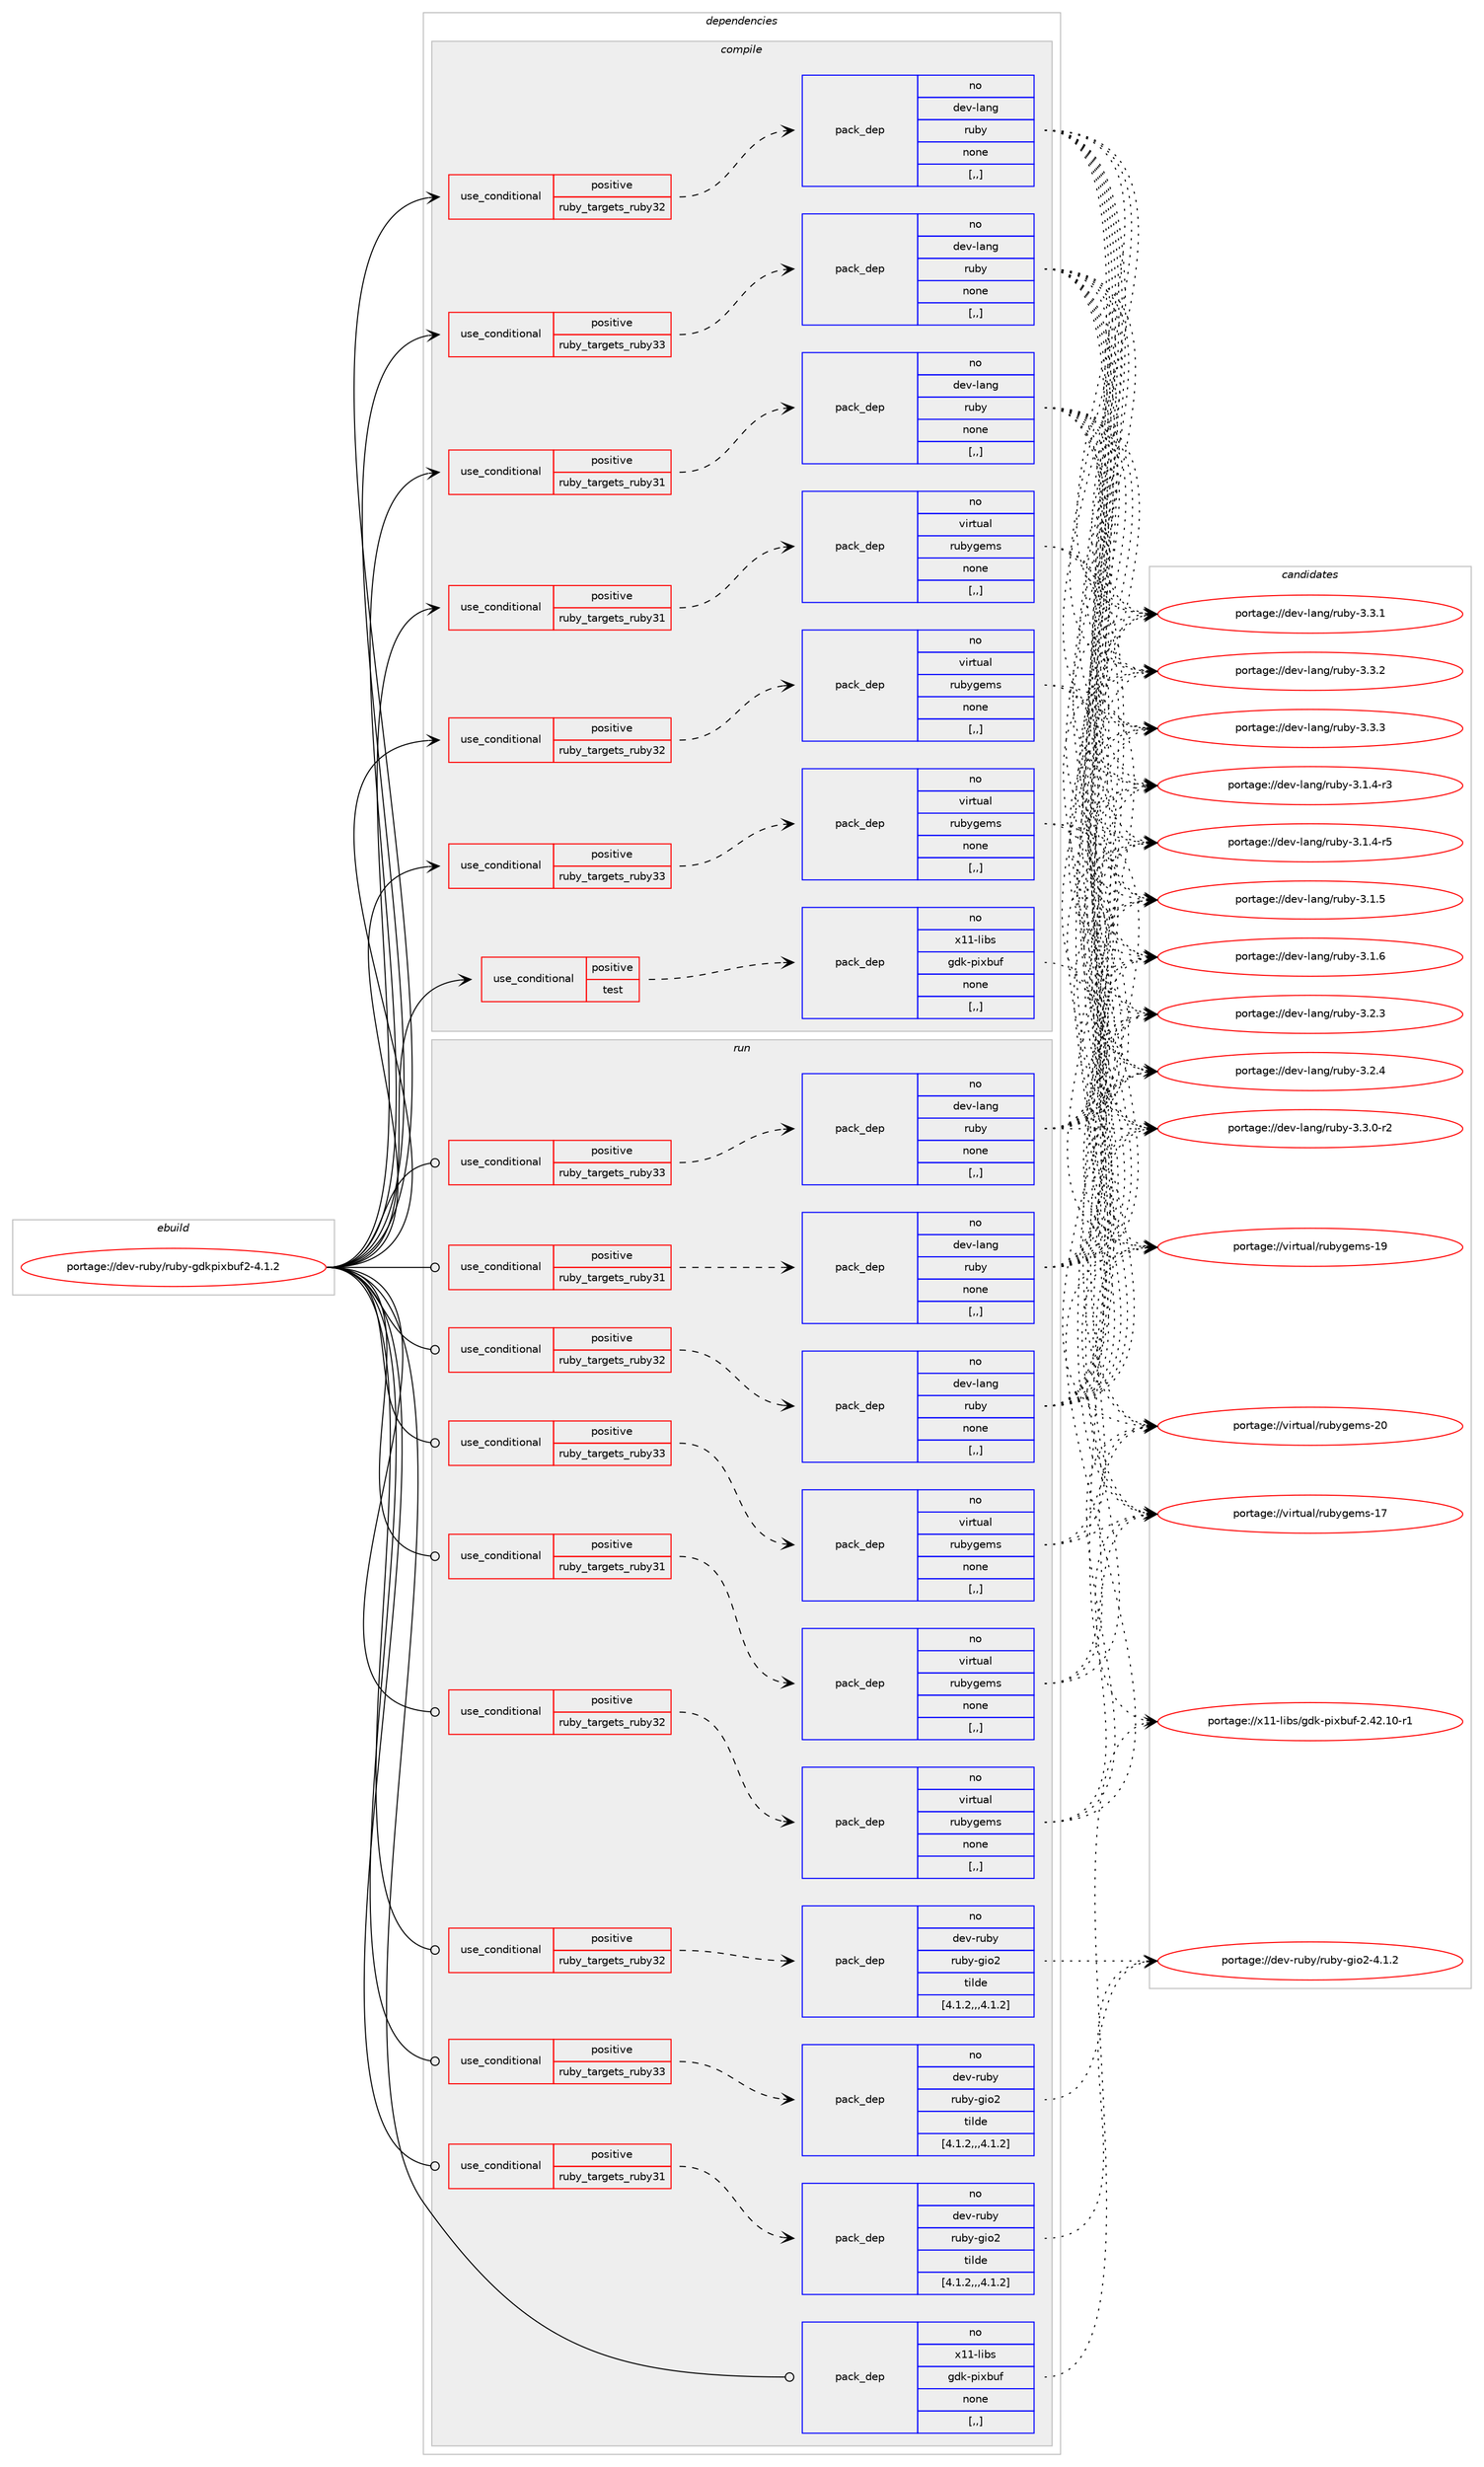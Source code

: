 digraph prolog {

# *************
# Graph options
# *************

newrank=true;
concentrate=true;
compound=true;
graph [rankdir=LR,fontname=Helvetica,fontsize=10,ranksep=1.5];#, ranksep=2.5, nodesep=0.2];
edge  [arrowhead=vee];
node  [fontname=Helvetica,fontsize=10];

# **********
# The ebuild
# **********

subgraph cluster_leftcol {
color=gray;
rank=same;
label=<<i>ebuild</i>>;
id [label="portage://dev-ruby/ruby-gdkpixbuf2-4.1.2", color=red, width=4, href="../dev-ruby/ruby-gdkpixbuf2-4.1.2.svg"];
}

# ****************
# The dependencies
# ****************

subgraph cluster_midcol {
color=gray;
label=<<i>dependencies</i>>;
subgraph cluster_compile {
fillcolor="#eeeeee";
style=filled;
label=<<i>compile</i>>;
subgraph cond53973 {
dependency196358 [label=<<TABLE BORDER="0" CELLBORDER="1" CELLSPACING="0" CELLPADDING="4"><TR><TD ROWSPAN="3" CELLPADDING="10">use_conditional</TD></TR><TR><TD>positive</TD></TR><TR><TD>ruby_targets_ruby31</TD></TR></TABLE>>, shape=none, color=red];
subgraph pack141018 {
dependency196359 [label=<<TABLE BORDER="0" CELLBORDER="1" CELLSPACING="0" CELLPADDING="4" WIDTH="220"><TR><TD ROWSPAN="6" CELLPADDING="30">pack_dep</TD></TR><TR><TD WIDTH="110">no</TD></TR><TR><TD>dev-lang</TD></TR><TR><TD>ruby</TD></TR><TR><TD>none</TD></TR><TR><TD>[,,]</TD></TR></TABLE>>, shape=none, color=blue];
}
dependency196358:e -> dependency196359:w [weight=20,style="dashed",arrowhead="vee"];
}
id:e -> dependency196358:w [weight=20,style="solid",arrowhead="vee"];
subgraph cond53974 {
dependency196360 [label=<<TABLE BORDER="0" CELLBORDER="1" CELLSPACING="0" CELLPADDING="4"><TR><TD ROWSPAN="3" CELLPADDING="10">use_conditional</TD></TR><TR><TD>positive</TD></TR><TR><TD>ruby_targets_ruby31</TD></TR></TABLE>>, shape=none, color=red];
subgraph pack141019 {
dependency196361 [label=<<TABLE BORDER="0" CELLBORDER="1" CELLSPACING="0" CELLPADDING="4" WIDTH="220"><TR><TD ROWSPAN="6" CELLPADDING="30">pack_dep</TD></TR><TR><TD WIDTH="110">no</TD></TR><TR><TD>virtual</TD></TR><TR><TD>rubygems</TD></TR><TR><TD>none</TD></TR><TR><TD>[,,]</TD></TR></TABLE>>, shape=none, color=blue];
}
dependency196360:e -> dependency196361:w [weight=20,style="dashed",arrowhead="vee"];
}
id:e -> dependency196360:w [weight=20,style="solid",arrowhead="vee"];
subgraph cond53975 {
dependency196362 [label=<<TABLE BORDER="0" CELLBORDER="1" CELLSPACING="0" CELLPADDING="4"><TR><TD ROWSPAN="3" CELLPADDING="10">use_conditional</TD></TR><TR><TD>positive</TD></TR><TR><TD>ruby_targets_ruby32</TD></TR></TABLE>>, shape=none, color=red];
subgraph pack141020 {
dependency196363 [label=<<TABLE BORDER="0" CELLBORDER="1" CELLSPACING="0" CELLPADDING="4" WIDTH="220"><TR><TD ROWSPAN="6" CELLPADDING="30">pack_dep</TD></TR><TR><TD WIDTH="110">no</TD></TR><TR><TD>dev-lang</TD></TR><TR><TD>ruby</TD></TR><TR><TD>none</TD></TR><TR><TD>[,,]</TD></TR></TABLE>>, shape=none, color=blue];
}
dependency196362:e -> dependency196363:w [weight=20,style="dashed",arrowhead="vee"];
}
id:e -> dependency196362:w [weight=20,style="solid",arrowhead="vee"];
subgraph cond53976 {
dependency196364 [label=<<TABLE BORDER="0" CELLBORDER="1" CELLSPACING="0" CELLPADDING="4"><TR><TD ROWSPAN="3" CELLPADDING="10">use_conditional</TD></TR><TR><TD>positive</TD></TR><TR><TD>ruby_targets_ruby32</TD></TR></TABLE>>, shape=none, color=red];
subgraph pack141021 {
dependency196365 [label=<<TABLE BORDER="0" CELLBORDER="1" CELLSPACING="0" CELLPADDING="4" WIDTH="220"><TR><TD ROWSPAN="6" CELLPADDING="30">pack_dep</TD></TR><TR><TD WIDTH="110">no</TD></TR><TR><TD>virtual</TD></TR><TR><TD>rubygems</TD></TR><TR><TD>none</TD></TR><TR><TD>[,,]</TD></TR></TABLE>>, shape=none, color=blue];
}
dependency196364:e -> dependency196365:w [weight=20,style="dashed",arrowhead="vee"];
}
id:e -> dependency196364:w [weight=20,style="solid",arrowhead="vee"];
subgraph cond53977 {
dependency196366 [label=<<TABLE BORDER="0" CELLBORDER="1" CELLSPACING="0" CELLPADDING="4"><TR><TD ROWSPAN="3" CELLPADDING="10">use_conditional</TD></TR><TR><TD>positive</TD></TR><TR><TD>ruby_targets_ruby33</TD></TR></TABLE>>, shape=none, color=red];
subgraph pack141022 {
dependency196367 [label=<<TABLE BORDER="0" CELLBORDER="1" CELLSPACING="0" CELLPADDING="4" WIDTH="220"><TR><TD ROWSPAN="6" CELLPADDING="30">pack_dep</TD></TR><TR><TD WIDTH="110">no</TD></TR><TR><TD>dev-lang</TD></TR><TR><TD>ruby</TD></TR><TR><TD>none</TD></TR><TR><TD>[,,]</TD></TR></TABLE>>, shape=none, color=blue];
}
dependency196366:e -> dependency196367:w [weight=20,style="dashed",arrowhead="vee"];
}
id:e -> dependency196366:w [weight=20,style="solid",arrowhead="vee"];
subgraph cond53978 {
dependency196368 [label=<<TABLE BORDER="0" CELLBORDER="1" CELLSPACING="0" CELLPADDING="4"><TR><TD ROWSPAN="3" CELLPADDING="10">use_conditional</TD></TR><TR><TD>positive</TD></TR><TR><TD>ruby_targets_ruby33</TD></TR></TABLE>>, shape=none, color=red];
subgraph pack141023 {
dependency196369 [label=<<TABLE BORDER="0" CELLBORDER="1" CELLSPACING="0" CELLPADDING="4" WIDTH="220"><TR><TD ROWSPAN="6" CELLPADDING="30">pack_dep</TD></TR><TR><TD WIDTH="110">no</TD></TR><TR><TD>virtual</TD></TR><TR><TD>rubygems</TD></TR><TR><TD>none</TD></TR><TR><TD>[,,]</TD></TR></TABLE>>, shape=none, color=blue];
}
dependency196368:e -> dependency196369:w [weight=20,style="dashed",arrowhead="vee"];
}
id:e -> dependency196368:w [weight=20,style="solid",arrowhead="vee"];
subgraph cond53979 {
dependency196370 [label=<<TABLE BORDER="0" CELLBORDER="1" CELLSPACING="0" CELLPADDING="4"><TR><TD ROWSPAN="3" CELLPADDING="10">use_conditional</TD></TR><TR><TD>positive</TD></TR><TR><TD>test</TD></TR></TABLE>>, shape=none, color=red];
subgraph pack141024 {
dependency196371 [label=<<TABLE BORDER="0" CELLBORDER="1" CELLSPACING="0" CELLPADDING="4" WIDTH="220"><TR><TD ROWSPAN="6" CELLPADDING="30">pack_dep</TD></TR><TR><TD WIDTH="110">no</TD></TR><TR><TD>x11-libs</TD></TR><TR><TD>gdk-pixbuf</TD></TR><TR><TD>none</TD></TR><TR><TD>[,,]</TD></TR></TABLE>>, shape=none, color=blue];
}
dependency196370:e -> dependency196371:w [weight=20,style="dashed",arrowhead="vee"];
}
id:e -> dependency196370:w [weight=20,style="solid",arrowhead="vee"];
}
subgraph cluster_compileandrun {
fillcolor="#eeeeee";
style=filled;
label=<<i>compile and run</i>>;
}
subgraph cluster_run {
fillcolor="#eeeeee";
style=filled;
label=<<i>run</i>>;
subgraph cond53980 {
dependency196372 [label=<<TABLE BORDER="0" CELLBORDER="1" CELLSPACING="0" CELLPADDING="4"><TR><TD ROWSPAN="3" CELLPADDING="10">use_conditional</TD></TR><TR><TD>positive</TD></TR><TR><TD>ruby_targets_ruby31</TD></TR></TABLE>>, shape=none, color=red];
subgraph pack141025 {
dependency196373 [label=<<TABLE BORDER="0" CELLBORDER="1" CELLSPACING="0" CELLPADDING="4" WIDTH="220"><TR><TD ROWSPAN="6" CELLPADDING="30">pack_dep</TD></TR><TR><TD WIDTH="110">no</TD></TR><TR><TD>dev-lang</TD></TR><TR><TD>ruby</TD></TR><TR><TD>none</TD></TR><TR><TD>[,,]</TD></TR></TABLE>>, shape=none, color=blue];
}
dependency196372:e -> dependency196373:w [weight=20,style="dashed",arrowhead="vee"];
}
id:e -> dependency196372:w [weight=20,style="solid",arrowhead="odot"];
subgraph cond53981 {
dependency196374 [label=<<TABLE BORDER="0" CELLBORDER="1" CELLSPACING="0" CELLPADDING="4"><TR><TD ROWSPAN="3" CELLPADDING="10">use_conditional</TD></TR><TR><TD>positive</TD></TR><TR><TD>ruby_targets_ruby31</TD></TR></TABLE>>, shape=none, color=red];
subgraph pack141026 {
dependency196375 [label=<<TABLE BORDER="0" CELLBORDER="1" CELLSPACING="0" CELLPADDING="4" WIDTH="220"><TR><TD ROWSPAN="6" CELLPADDING="30">pack_dep</TD></TR><TR><TD WIDTH="110">no</TD></TR><TR><TD>dev-ruby</TD></TR><TR><TD>ruby-gio2</TD></TR><TR><TD>tilde</TD></TR><TR><TD>[4.1.2,,,4.1.2]</TD></TR></TABLE>>, shape=none, color=blue];
}
dependency196374:e -> dependency196375:w [weight=20,style="dashed",arrowhead="vee"];
}
id:e -> dependency196374:w [weight=20,style="solid",arrowhead="odot"];
subgraph cond53982 {
dependency196376 [label=<<TABLE BORDER="0" CELLBORDER="1" CELLSPACING="0" CELLPADDING="4"><TR><TD ROWSPAN="3" CELLPADDING="10">use_conditional</TD></TR><TR><TD>positive</TD></TR><TR><TD>ruby_targets_ruby31</TD></TR></TABLE>>, shape=none, color=red];
subgraph pack141027 {
dependency196377 [label=<<TABLE BORDER="0" CELLBORDER="1" CELLSPACING="0" CELLPADDING="4" WIDTH="220"><TR><TD ROWSPAN="6" CELLPADDING="30">pack_dep</TD></TR><TR><TD WIDTH="110">no</TD></TR><TR><TD>virtual</TD></TR><TR><TD>rubygems</TD></TR><TR><TD>none</TD></TR><TR><TD>[,,]</TD></TR></TABLE>>, shape=none, color=blue];
}
dependency196376:e -> dependency196377:w [weight=20,style="dashed",arrowhead="vee"];
}
id:e -> dependency196376:w [weight=20,style="solid",arrowhead="odot"];
subgraph cond53983 {
dependency196378 [label=<<TABLE BORDER="0" CELLBORDER="1" CELLSPACING="0" CELLPADDING="4"><TR><TD ROWSPAN="3" CELLPADDING="10">use_conditional</TD></TR><TR><TD>positive</TD></TR><TR><TD>ruby_targets_ruby32</TD></TR></TABLE>>, shape=none, color=red];
subgraph pack141028 {
dependency196379 [label=<<TABLE BORDER="0" CELLBORDER="1" CELLSPACING="0" CELLPADDING="4" WIDTH="220"><TR><TD ROWSPAN="6" CELLPADDING="30">pack_dep</TD></TR><TR><TD WIDTH="110">no</TD></TR><TR><TD>dev-lang</TD></TR><TR><TD>ruby</TD></TR><TR><TD>none</TD></TR><TR><TD>[,,]</TD></TR></TABLE>>, shape=none, color=blue];
}
dependency196378:e -> dependency196379:w [weight=20,style="dashed",arrowhead="vee"];
}
id:e -> dependency196378:w [weight=20,style="solid",arrowhead="odot"];
subgraph cond53984 {
dependency196380 [label=<<TABLE BORDER="0" CELLBORDER="1" CELLSPACING="0" CELLPADDING="4"><TR><TD ROWSPAN="3" CELLPADDING="10">use_conditional</TD></TR><TR><TD>positive</TD></TR><TR><TD>ruby_targets_ruby32</TD></TR></TABLE>>, shape=none, color=red];
subgraph pack141029 {
dependency196381 [label=<<TABLE BORDER="0" CELLBORDER="1" CELLSPACING="0" CELLPADDING="4" WIDTH="220"><TR><TD ROWSPAN="6" CELLPADDING="30">pack_dep</TD></TR><TR><TD WIDTH="110">no</TD></TR><TR><TD>dev-ruby</TD></TR><TR><TD>ruby-gio2</TD></TR><TR><TD>tilde</TD></TR><TR><TD>[4.1.2,,,4.1.2]</TD></TR></TABLE>>, shape=none, color=blue];
}
dependency196380:e -> dependency196381:w [weight=20,style="dashed",arrowhead="vee"];
}
id:e -> dependency196380:w [weight=20,style="solid",arrowhead="odot"];
subgraph cond53985 {
dependency196382 [label=<<TABLE BORDER="0" CELLBORDER="1" CELLSPACING="0" CELLPADDING="4"><TR><TD ROWSPAN="3" CELLPADDING="10">use_conditional</TD></TR><TR><TD>positive</TD></TR><TR><TD>ruby_targets_ruby32</TD></TR></TABLE>>, shape=none, color=red];
subgraph pack141030 {
dependency196383 [label=<<TABLE BORDER="0" CELLBORDER="1" CELLSPACING="0" CELLPADDING="4" WIDTH="220"><TR><TD ROWSPAN="6" CELLPADDING="30">pack_dep</TD></TR><TR><TD WIDTH="110">no</TD></TR><TR><TD>virtual</TD></TR><TR><TD>rubygems</TD></TR><TR><TD>none</TD></TR><TR><TD>[,,]</TD></TR></TABLE>>, shape=none, color=blue];
}
dependency196382:e -> dependency196383:w [weight=20,style="dashed",arrowhead="vee"];
}
id:e -> dependency196382:w [weight=20,style="solid",arrowhead="odot"];
subgraph cond53986 {
dependency196384 [label=<<TABLE BORDER="0" CELLBORDER="1" CELLSPACING="0" CELLPADDING="4"><TR><TD ROWSPAN="3" CELLPADDING="10">use_conditional</TD></TR><TR><TD>positive</TD></TR><TR><TD>ruby_targets_ruby33</TD></TR></TABLE>>, shape=none, color=red];
subgraph pack141031 {
dependency196385 [label=<<TABLE BORDER="0" CELLBORDER="1" CELLSPACING="0" CELLPADDING="4" WIDTH="220"><TR><TD ROWSPAN="6" CELLPADDING="30">pack_dep</TD></TR><TR><TD WIDTH="110">no</TD></TR><TR><TD>dev-lang</TD></TR><TR><TD>ruby</TD></TR><TR><TD>none</TD></TR><TR><TD>[,,]</TD></TR></TABLE>>, shape=none, color=blue];
}
dependency196384:e -> dependency196385:w [weight=20,style="dashed",arrowhead="vee"];
}
id:e -> dependency196384:w [weight=20,style="solid",arrowhead="odot"];
subgraph cond53987 {
dependency196386 [label=<<TABLE BORDER="0" CELLBORDER="1" CELLSPACING="0" CELLPADDING="4"><TR><TD ROWSPAN="3" CELLPADDING="10">use_conditional</TD></TR><TR><TD>positive</TD></TR><TR><TD>ruby_targets_ruby33</TD></TR></TABLE>>, shape=none, color=red];
subgraph pack141032 {
dependency196387 [label=<<TABLE BORDER="0" CELLBORDER="1" CELLSPACING="0" CELLPADDING="4" WIDTH="220"><TR><TD ROWSPAN="6" CELLPADDING="30">pack_dep</TD></TR><TR><TD WIDTH="110">no</TD></TR><TR><TD>dev-ruby</TD></TR><TR><TD>ruby-gio2</TD></TR><TR><TD>tilde</TD></TR><TR><TD>[4.1.2,,,4.1.2]</TD></TR></TABLE>>, shape=none, color=blue];
}
dependency196386:e -> dependency196387:w [weight=20,style="dashed",arrowhead="vee"];
}
id:e -> dependency196386:w [weight=20,style="solid",arrowhead="odot"];
subgraph cond53988 {
dependency196388 [label=<<TABLE BORDER="0" CELLBORDER="1" CELLSPACING="0" CELLPADDING="4"><TR><TD ROWSPAN="3" CELLPADDING="10">use_conditional</TD></TR><TR><TD>positive</TD></TR><TR><TD>ruby_targets_ruby33</TD></TR></TABLE>>, shape=none, color=red];
subgraph pack141033 {
dependency196389 [label=<<TABLE BORDER="0" CELLBORDER="1" CELLSPACING="0" CELLPADDING="4" WIDTH="220"><TR><TD ROWSPAN="6" CELLPADDING="30">pack_dep</TD></TR><TR><TD WIDTH="110">no</TD></TR><TR><TD>virtual</TD></TR><TR><TD>rubygems</TD></TR><TR><TD>none</TD></TR><TR><TD>[,,]</TD></TR></TABLE>>, shape=none, color=blue];
}
dependency196388:e -> dependency196389:w [weight=20,style="dashed",arrowhead="vee"];
}
id:e -> dependency196388:w [weight=20,style="solid",arrowhead="odot"];
subgraph pack141034 {
dependency196390 [label=<<TABLE BORDER="0" CELLBORDER="1" CELLSPACING="0" CELLPADDING="4" WIDTH="220"><TR><TD ROWSPAN="6" CELLPADDING="30">pack_dep</TD></TR><TR><TD WIDTH="110">no</TD></TR><TR><TD>x11-libs</TD></TR><TR><TD>gdk-pixbuf</TD></TR><TR><TD>none</TD></TR><TR><TD>[,,]</TD></TR></TABLE>>, shape=none, color=blue];
}
id:e -> dependency196390:w [weight=20,style="solid",arrowhead="odot"];
}
}

# **************
# The candidates
# **************

subgraph cluster_choices {
rank=same;
color=gray;
label=<<i>candidates</i>>;

subgraph choice141018 {
color=black;
nodesep=1;
choice100101118451089711010347114117981214551464946524511451 [label="portage://dev-lang/ruby-3.1.4-r3", color=red, width=4,href="../dev-lang/ruby-3.1.4-r3.svg"];
choice100101118451089711010347114117981214551464946524511453 [label="portage://dev-lang/ruby-3.1.4-r5", color=red, width=4,href="../dev-lang/ruby-3.1.4-r5.svg"];
choice10010111845108971101034711411798121455146494653 [label="portage://dev-lang/ruby-3.1.5", color=red, width=4,href="../dev-lang/ruby-3.1.5.svg"];
choice10010111845108971101034711411798121455146494654 [label="portage://dev-lang/ruby-3.1.6", color=red, width=4,href="../dev-lang/ruby-3.1.6.svg"];
choice10010111845108971101034711411798121455146504651 [label="portage://dev-lang/ruby-3.2.3", color=red, width=4,href="../dev-lang/ruby-3.2.3.svg"];
choice10010111845108971101034711411798121455146504652 [label="portage://dev-lang/ruby-3.2.4", color=red, width=4,href="../dev-lang/ruby-3.2.4.svg"];
choice100101118451089711010347114117981214551465146484511450 [label="portage://dev-lang/ruby-3.3.0-r2", color=red, width=4,href="../dev-lang/ruby-3.3.0-r2.svg"];
choice10010111845108971101034711411798121455146514649 [label="portage://dev-lang/ruby-3.3.1", color=red, width=4,href="../dev-lang/ruby-3.3.1.svg"];
choice10010111845108971101034711411798121455146514650 [label="portage://dev-lang/ruby-3.3.2", color=red, width=4,href="../dev-lang/ruby-3.3.2.svg"];
choice10010111845108971101034711411798121455146514651 [label="portage://dev-lang/ruby-3.3.3", color=red, width=4,href="../dev-lang/ruby-3.3.3.svg"];
dependency196359:e -> choice100101118451089711010347114117981214551464946524511451:w [style=dotted,weight="100"];
dependency196359:e -> choice100101118451089711010347114117981214551464946524511453:w [style=dotted,weight="100"];
dependency196359:e -> choice10010111845108971101034711411798121455146494653:w [style=dotted,weight="100"];
dependency196359:e -> choice10010111845108971101034711411798121455146494654:w [style=dotted,weight="100"];
dependency196359:e -> choice10010111845108971101034711411798121455146504651:w [style=dotted,weight="100"];
dependency196359:e -> choice10010111845108971101034711411798121455146504652:w [style=dotted,weight="100"];
dependency196359:e -> choice100101118451089711010347114117981214551465146484511450:w [style=dotted,weight="100"];
dependency196359:e -> choice10010111845108971101034711411798121455146514649:w [style=dotted,weight="100"];
dependency196359:e -> choice10010111845108971101034711411798121455146514650:w [style=dotted,weight="100"];
dependency196359:e -> choice10010111845108971101034711411798121455146514651:w [style=dotted,weight="100"];
}
subgraph choice141019 {
color=black;
nodesep=1;
choice118105114116117971084711411798121103101109115454955 [label="portage://virtual/rubygems-17", color=red, width=4,href="../virtual/rubygems-17.svg"];
choice118105114116117971084711411798121103101109115454957 [label="portage://virtual/rubygems-19", color=red, width=4,href="../virtual/rubygems-19.svg"];
choice118105114116117971084711411798121103101109115455048 [label="portage://virtual/rubygems-20", color=red, width=4,href="../virtual/rubygems-20.svg"];
dependency196361:e -> choice118105114116117971084711411798121103101109115454955:w [style=dotted,weight="100"];
dependency196361:e -> choice118105114116117971084711411798121103101109115454957:w [style=dotted,weight="100"];
dependency196361:e -> choice118105114116117971084711411798121103101109115455048:w [style=dotted,weight="100"];
}
subgraph choice141020 {
color=black;
nodesep=1;
choice100101118451089711010347114117981214551464946524511451 [label="portage://dev-lang/ruby-3.1.4-r3", color=red, width=4,href="../dev-lang/ruby-3.1.4-r3.svg"];
choice100101118451089711010347114117981214551464946524511453 [label="portage://dev-lang/ruby-3.1.4-r5", color=red, width=4,href="../dev-lang/ruby-3.1.4-r5.svg"];
choice10010111845108971101034711411798121455146494653 [label="portage://dev-lang/ruby-3.1.5", color=red, width=4,href="../dev-lang/ruby-3.1.5.svg"];
choice10010111845108971101034711411798121455146494654 [label="portage://dev-lang/ruby-3.1.6", color=red, width=4,href="../dev-lang/ruby-3.1.6.svg"];
choice10010111845108971101034711411798121455146504651 [label="portage://dev-lang/ruby-3.2.3", color=red, width=4,href="../dev-lang/ruby-3.2.3.svg"];
choice10010111845108971101034711411798121455146504652 [label="portage://dev-lang/ruby-3.2.4", color=red, width=4,href="../dev-lang/ruby-3.2.4.svg"];
choice100101118451089711010347114117981214551465146484511450 [label="portage://dev-lang/ruby-3.3.0-r2", color=red, width=4,href="../dev-lang/ruby-3.3.0-r2.svg"];
choice10010111845108971101034711411798121455146514649 [label="portage://dev-lang/ruby-3.3.1", color=red, width=4,href="../dev-lang/ruby-3.3.1.svg"];
choice10010111845108971101034711411798121455146514650 [label="portage://dev-lang/ruby-3.3.2", color=red, width=4,href="../dev-lang/ruby-3.3.2.svg"];
choice10010111845108971101034711411798121455146514651 [label="portage://dev-lang/ruby-3.3.3", color=red, width=4,href="../dev-lang/ruby-3.3.3.svg"];
dependency196363:e -> choice100101118451089711010347114117981214551464946524511451:w [style=dotted,weight="100"];
dependency196363:e -> choice100101118451089711010347114117981214551464946524511453:w [style=dotted,weight="100"];
dependency196363:e -> choice10010111845108971101034711411798121455146494653:w [style=dotted,weight="100"];
dependency196363:e -> choice10010111845108971101034711411798121455146494654:w [style=dotted,weight="100"];
dependency196363:e -> choice10010111845108971101034711411798121455146504651:w [style=dotted,weight="100"];
dependency196363:e -> choice10010111845108971101034711411798121455146504652:w [style=dotted,weight="100"];
dependency196363:e -> choice100101118451089711010347114117981214551465146484511450:w [style=dotted,weight="100"];
dependency196363:e -> choice10010111845108971101034711411798121455146514649:w [style=dotted,weight="100"];
dependency196363:e -> choice10010111845108971101034711411798121455146514650:w [style=dotted,weight="100"];
dependency196363:e -> choice10010111845108971101034711411798121455146514651:w [style=dotted,weight="100"];
}
subgraph choice141021 {
color=black;
nodesep=1;
choice118105114116117971084711411798121103101109115454955 [label="portage://virtual/rubygems-17", color=red, width=4,href="../virtual/rubygems-17.svg"];
choice118105114116117971084711411798121103101109115454957 [label="portage://virtual/rubygems-19", color=red, width=4,href="../virtual/rubygems-19.svg"];
choice118105114116117971084711411798121103101109115455048 [label="portage://virtual/rubygems-20", color=red, width=4,href="../virtual/rubygems-20.svg"];
dependency196365:e -> choice118105114116117971084711411798121103101109115454955:w [style=dotted,weight="100"];
dependency196365:e -> choice118105114116117971084711411798121103101109115454957:w [style=dotted,weight="100"];
dependency196365:e -> choice118105114116117971084711411798121103101109115455048:w [style=dotted,weight="100"];
}
subgraph choice141022 {
color=black;
nodesep=1;
choice100101118451089711010347114117981214551464946524511451 [label="portage://dev-lang/ruby-3.1.4-r3", color=red, width=4,href="../dev-lang/ruby-3.1.4-r3.svg"];
choice100101118451089711010347114117981214551464946524511453 [label="portage://dev-lang/ruby-3.1.4-r5", color=red, width=4,href="../dev-lang/ruby-3.1.4-r5.svg"];
choice10010111845108971101034711411798121455146494653 [label="portage://dev-lang/ruby-3.1.5", color=red, width=4,href="../dev-lang/ruby-3.1.5.svg"];
choice10010111845108971101034711411798121455146494654 [label="portage://dev-lang/ruby-3.1.6", color=red, width=4,href="../dev-lang/ruby-3.1.6.svg"];
choice10010111845108971101034711411798121455146504651 [label="portage://dev-lang/ruby-3.2.3", color=red, width=4,href="../dev-lang/ruby-3.2.3.svg"];
choice10010111845108971101034711411798121455146504652 [label="portage://dev-lang/ruby-3.2.4", color=red, width=4,href="../dev-lang/ruby-3.2.4.svg"];
choice100101118451089711010347114117981214551465146484511450 [label="portage://dev-lang/ruby-3.3.0-r2", color=red, width=4,href="../dev-lang/ruby-3.3.0-r2.svg"];
choice10010111845108971101034711411798121455146514649 [label="portage://dev-lang/ruby-3.3.1", color=red, width=4,href="../dev-lang/ruby-3.3.1.svg"];
choice10010111845108971101034711411798121455146514650 [label="portage://dev-lang/ruby-3.3.2", color=red, width=4,href="../dev-lang/ruby-3.3.2.svg"];
choice10010111845108971101034711411798121455146514651 [label="portage://dev-lang/ruby-3.3.3", color=red, width=4,href="../dev-lang/ruby-3.3.3.svg"];
dependency196367:e -> choice100101118451089711010347114117981214551464946524511451:w [style=dotted,weight="100"];
dependency196367:e -> choice100101118451089711010347114117981214551464946524511453:w [style=dotted,weight="100"];
dependency196367:e -> choice10010111845108971101034711411798121455146494653:w [style=dotted,weight="100"];
dependency196367:e -> choice10010111845108971101034711411798121455146494654:w [style=dotted,weight="100"];
dependency196367:e -> choice10010111845108971101034711411798121455146504651:w [style=dotted,weight="100"];
dependency196367:e -> choice10010111845108971101034711411798121455146504652:w [style=dotted,weight="100"];
dependency196367:e -> choice100101118451089711010347114117981214551465146484511450:w [style=dotted,weight="100"];
dependency196367:e -> choice10010111845108971101034711411798121455146514649:w [style=dotted,weight="100"];
dependency196367:e -> choice10010111845108971101034711411798121455146514650:w [style=dotted,weight="100"];
dependency196367:e -> choice10010111845108971101034711411798121455146514651:w [style=dotted,weight="100"];
}
subgraph choice141023 {
color=black;
nodesep=1;
choice118105114116117971084711411798121103101109115454955 [label="portage://virtual/rubygems-17", color=red, width=4,href="../virtual/rubygems-17.svg"];
choice118105114116117971084711411798121103101109115454957 [label="portage://virtual/rubygems-19", color=red, width=4,href="../virtual/rubygems-19.svg"];
choice118105114116117971084711411798121103101109115455048 [label="portage://virtual/rubygems-20", color=red, width=4,href="../virtual/rubygems-20.svg"];
dependency196369:e -> choice118105114116117971084711411798121103101109115454955:w [style=dotted,weight="100"];
dependency196369:e -> choice118105114116117971084711411798121103101109115454957:w [style=dotted,weight="100"];
dependency196369:e -> choice118105114116117971084711411798121103101109115455048:w [style=dotted,weight="100"];
}
subgraph choice141024 {
color=black;
nodesep=1;
choice1204949451081059811547103100107451121051209811710245504652504649484511449 [label="portage://x11-libs/gdk-pixbuf-2.42.10-r1", color=red, width=4,href="../x11-libs/gdk-pixbuf-2.42.10-r1.svg"];
dependency196371:e -> choice1204949451081059811547103100107451121051209811710245504652504649484511449:w [style=dotted,weight="100"];
}
subgraph choice141025 {
color=black;
nodesep=1;
choice100101118451089711010347114117981214551464946524511451 [label="portage://dev-lang/ruby-3.1.4-r3", color=red, width=4,href="../dev-lang/ruby-3.1.4-r3.svg"];
choice100101118451089711010347114117981214551464946524511453 [label="portage://dev-lang/ruby-3.1.4-r5", color=red, width=4,href="../dev-lang/ruby-3.1.4-r5.svg"];
choice10010111845108971101034711411798121455146494653 [label="portage://dev-lang/ruby-3.1.5", color=red, width=4,href="../dev-lang/ruby-3.1.5.svg"];
choice10010111845108971101034711411798121455146494654 [label="portage://dev-lang/ruby-3.1.6", color=red, width=4,href="../dev-lang/ruby-3.1.6.svg"];
choice10010111845108971101034711411798121455146504651 [label="portage://dev-lang/ruby-3.2.3", color=red, width=4,href="../dev-lang/ruby-3.2.3.svg"];
choice10010111845108971101034711411798121455146504652 [label="portage://dev-lang/ruby-3.2.4", color=red, width=4,href="../dev-lang/ruby-3.2.4.svg"];
choice100101118451089711010347114117981214551465146484511450 [label="portage://dev-lang/ruby-3.3.0-r2", color=red, width=4,href="../dev-lang/ruby-3.3.0-r2.svg"];
choice10010111845108971101034711411798121455146514649 [label="portage://dev-lang/ruby-3.3.1", color=red, width=4,href="../dev-lang/ruby-3.3.1.svg"];
choice10010111845108971101034711411798121455146514650 [label="portage://dev-lang/ruby-3.3.2", color=red, width=4,href="../dev-lang/ruby-3.3.2.svg"];
choice10010111845108971101034711411798121455146514651 [label="portage://dev-lang/ruby-3.3.3", color=red, width=4,href="../dev-lang/ruby-3.3.3.svg"];
dependency196373:e -> choice100101118451089711010347114117981214551464946524511451:w [style=dotted,weight="100"];
dependency196373:e -> choice100101118451089711010347114117981214551464946524511453:w [style=dotted,weight="100"];
dependency196373:e -> choice10010111845108971101034711411798121455146494653:w [style=dotted,weight="100"];
dependency196373:e -> choice10010111845108971101034711411798121455146494654:w [style=dotted,weight="100"];
dependency196373:e -> choice10010111845108971101034711411798121455146504651:w [style=dotted,weight="100"];
dependency196373:e -> choice10010111845108971101034711411798121455146504652:w [style=dotted,weight="100"];
dependency196373:e -> choice100101118451089711010347114117981214551465146484511450:w [style=dotted,weight="100"];
dependency196373:e -> choice10010111845108971101034711411798121455146514649:w [style=dotted,weight="100"];
dependency196373:e -> choice10010111845108971101034711411798121455146514650:w [style=dotted,weight="100"];
dependency196373:e -> choice10010111845108971101034711411798121455146514651:w [style=dotted,weight="100"];
}
subgraph choice141026 {
color=black;
nodesep=1;
choice100101118451141179812147114117981214510310511150455246494650 [label="portage://dev-ruby/ruby-gio2-4.1.2", color=red, width=4,href="../dev-ruby/ruby-gio2-4.1.2.svg"];
dependency196375:e -> choice100101118451141179812147114117981214510310511150455246494650:w [style=dotted,weight="100"];
}
subgraph choice141027 {
color=black;
nodesep=1;
choice118105114116117971084711411798121103101109115454955 [label="portage://virtual/rubygems-17", color=red, width=4,href="../virtual/rubygems-17.svg"];
choice118105114116117971084711411798121103101109115454957 [label="portage://virtual/rubygems-19", color=red, width=4,href="../virtual/rubygems-19.svg"];
choice118105114116117971084711411798121103101109115455048 [label="portage://virtual/rubygems-20", color=red, width=4,href="../virtual/rubygems-20.svg"];
dependency196377:e -> choice118105114116117971084711411798121103101109115454955:w [style=dotted,weight="100"];
dependency196377:e -> choice118105114116117971084711411798121103101109115454957:w [style=dotted,weight="100"];
dependency196377:e -> choice118105114116117971084711411798121103101109115455048:w [style=dotted,weight="100"];
}
subgraph choice141028 {
color=black;
nodesep=1;
choice100101118451089711010347114117981214551464946524511451 [label="portage://dev-lang/ruby-3.1.4-r3", color=red, width=4,href="../dev-lang/ruby-3.1.4-r3.svg"];
choice100101118451089711010347114117981214551464946524511453 [label="portage://dev-lang/ruby-3.1.4-r5", color=red, width=4,href="../dev-lang/ruby-3.1.4-r5.svg"];
choice10010111845108971101034711411798121455146494653 [label="portage://dev-lang/ruby-3.1.5", color=red, width=4,href="../dev-lang/ruby-3.1.5.svg"];
choice10010111845108971101034711411798121455146494654 [label="portage://dev-lang/ruby-3.1.6", color=red, width=4,href="../dev-lang/ruby-3.1.6.svg"];
choice10010111845108971101034711411798121455146504651 [label="portage://dev-lang/ruby-3.2.3", color=red, width=4,href="../dev-lang/ruby-3.2.3.svg"];
choice10010111845108971101034711411798121455146504652 [label="portage://dev-lang/ruby-3.2.4", color=red, width=4,href="../dev-lang/ruby-3.2.4.svg"];
choice100101118451089711010347114117981214551465146484511450 [label="portage://dev-lang/ruby-3.3.0-r2", color=red, width=4,href="../dev-lang/ruby-3.3.0-r2.svg"];
choice10010111845108971101034711411798121455146514649 [label="portage://dev-lang/ruby-3.3.1", color=red, width=4,href="../dev-lang/ruby-3.3.1.svg"];
choice10010111845108971101034711411798121455146514650 [label="portage://dev-lang/ruby-3.3.2", color=red, width=4,href="../dev-lang/ruby-3.3.2.svg"];
choice10010111845108971101034711411798121455146514651 [label="portage://dev-lang/ruby-3.3.3", color=red, width=4,href="../dev-lang/ruby-3.3.3.svg"];
dependency196379:e -> choice100101118451089711010347114117981214551464946524511451:w [style=dotted,weight="100"];
dependency196379:e -> choice100101118451089711010347114117981214551464946524511453:w [style=dotted,weight="100"];
dependency196379:e -> choice10010111845108971101034711411798121455146494653:w [style=dotted,weight="100"];
dependency196379:e -> choice10010111845108971101034711411798121455146494654:w [style=dotted,weight="100"];
dependency196379:e -> choice10010111845108971101034711411798121455146504651:w [style=dotted,weight="100"];
dependency196379:e -> choice10010111845108971101034711411798121455146504652:w [style=dotted,weight="100"];
dependency196379:e -> choice100101118451089711010347114117981214551465146484511450:w [style=dotted,weight="100"];
dependency196379:e -> choice10010111845108971101034711411798121455146514649:w [style=dotted,weight="100"];
dependency196379:e -> choice10010111845108971101034711411798121455146514650:w [style=dotted,weight="100"];
dependency196379:e -> choice10010111845108971101034711411798121455146514651:w [style=dotted,weight="100"];
}
subgraph choice141029 {
color=black;
nodesep=1;
choice100101118451141179812147114117981214510310511150455246494650 [label="portage://dev-ruby/ruby-gio2-4.1.2", color=red, width=4,href="../dev-ruby/ruby-gio2-4.1.2.svg"];
dependency196381:e -> choice100101118451141179812147114117981214510310511150455246494650:w [style=dotted,weight="100"];
}
subgraph choice141030 {
color=black;
nodesep=1;
choice118105114116117971084711411798121103101109115454955 [label="portage://virtual/rubygems-17", color=red, width=4,href="../virtual/rubygems-17.svg"];
choice118105114116117971084711411798121103101109115454957 [label="portage://virtual/rubygems-19", color=red, width=4,href="../virtual/rubygems-19.svg"];
choice118105114116117971084711411798121103101109115455048 [label="portage://virtual/rubygems-20", color=red, width=4,href="../virtual/rubygems-20.svg"];
dependency196383:e -> choice118105114116117971084711411798121103101109115454955:w [style=dotted,weight="100"];
dependency196383:e -> choice118105114116117971084711411798121103101109115454957:w [style=dotted,weight="100"];
dependency196383:e -> choice118105114116117971084711411798121103101109115455048:w [style=dotted,weight="100"];
}
subgraph choice141031 {
color=black;
nodesep=1;
choice100101118451089711010347114117981214551464946524511451 [label="portage://dev-lang/ruby-3.1.4-r3", color=red, width=4,href="../dev-lang/ruby-3.1.4-r3.svg"];
choice100101118451089711010347114117981214551464946524511453 [label="portage://dev-lang/ruby-3.1.4-r5", color=red, width=4,href="../dev-lang/ruby-3.1.4-r5.svg"];
choice10010111845108971101034711411798121455146494653 [label="portage://dev-lang/ruby-3.1.5", color=red, width=4,href="../dev-lang/ruby-3.1.5.svg"];
choice10010111845108971101034711411798121455146494654 [label="portage://dev-lang/ruby-3.1.6", color=red, width=4,href="../dev-lang/ruby-3.1.6.svg"];
choice10010111845108971101034711411798121455146504651 [label="portage://dev-lang/ruby-3.2.3", color=red, width=4,href="../dev-lang/ruby-3.2.3.svg"];
choice10010111845108971101034711411798121455146504652 [label="portage://dev-lang/ruby-3.2.4", color=red, width=4,href="../dev-lang/ruby-3.2.4.svg"];
choice100101118451089711010347114117981214551465146484511450 [label="portage://dev-lang/ruby-3.3.0-r2", color=red, width=4,href="../dev-lang/ruby-3.3.0-r2.svg"];
choice10010111845108971101034711411798121455146514649 [label="portage://dev-lang/ruby-3.3.1", color=red, width=4,href="../dev-lang/ruby-3.3.1.svg"];
choice10010111845108971101034711411798121455146514650 [label="portage://dev-lang/ruby-3.3.2", color=red, width=4,href="../dev-lang/ruby-3.3.2.svg"];
choice10010111845108971101034711411798121455146514651 [label="portage://dev-lang/ruby-3.3.3", color=red, width=4,href="../dev-lang/ruby-3.3.3.svg"];
dependency196385:e -> choice100101118451089711010347114117981214551464946524511451:w [style=dotted,weight="100"];
dependency196385:e -> choice100101118451089711010347114117981214551464946524511453:w [style=dotted,weight="100"];
dependency196385:e -> choice10010111845108971101034711411798121455146494653:w [style=dotted,weight="100"];
dependency196385:e -> choice10010111845108971101034711411798121455146494654:w [style=dotted,weight="100"];
dependency196385:e -> choice10010111845108971101034711411798121455146504651:w [style=dotted,weight="100"];
dependency196385:e -> choice10010111845108971101034711411798121455146504652:w [style=dotted,weight="100"];
dependency196385:e -> choice100101118451089711010347114117981214551465146484511450:w [style=dotted,weight="100"];
dependency196385:e -> choice10010111845108971101034711411798121455146514649:w [style=dotted,weight="100"];
dependency196385:e -> choice10010111845108971101034711411798121455146514650:w [style=dotted,weight="100"];
dependency196385:e -> choice10010111845108971101034711411798121455146514651:w [style=dotted,weight="100"];
}
subgraph choice141032 {
color=black;
nodesep=1;
choice100101118451141179812147114117981214510310511150455246494650 [label="portage://dev-ruby/ruby-gio2-4.1.2", color=red, width=4,href="../dev-ruby/ruby-gio2-4.1.2.svg"];
dependency196387:e -> choice100101118451141179812147114117981214510310511150455246494650:w [style=dotted,weight="100"];
}
subgraph choice141033 {
color=black;
nodesep=1;
choice118105114116117971084711411798121103101109115454955 [label="portage://virtual/rubygems-17", color=red, width=4,href="../virtual/rubygems-17.svg"];
choice118105114116117971084711411798121103101109115454957 [label="portage://virtual/rubygems-19", color=red, width=4,href="../virtual/rubygems-19.svg"];
choice118105114116117971084711411798121103101109115455048 [label="portage://virtual/rubygems-20", color=red, width=4,href="../virtual/rubygems-20.svg"];
dependency196389:e -> choice118105114116117971084711411798121103101109115454955:w [style=dotted,weight="100"];
dependency196389:e -> choice118105114116117971084711411798121103101109115454957:w [style=dotted,weight="100"];
dependency196389:e -> choice118105114116117971084711411798121103101109115455048:w [style=dotted,weight="100"];
}
subgraph choice141034 {
color=black;
nodesep=1;
choice1204949451081059811547103100107451121051209811710245504652504649484511449 [label="portage://x11-libs/gdk-pixbuf-2.42.10-r1", color=red, width=4,href="../x11-libs/gdk-pixbuf-2.42.10-r1.svg"];
dependency196390:e -> choice1204949451081059811547103100107451121051209811710245504652504649484511449:w [style=dotted,weight="100"];
}
}

}
